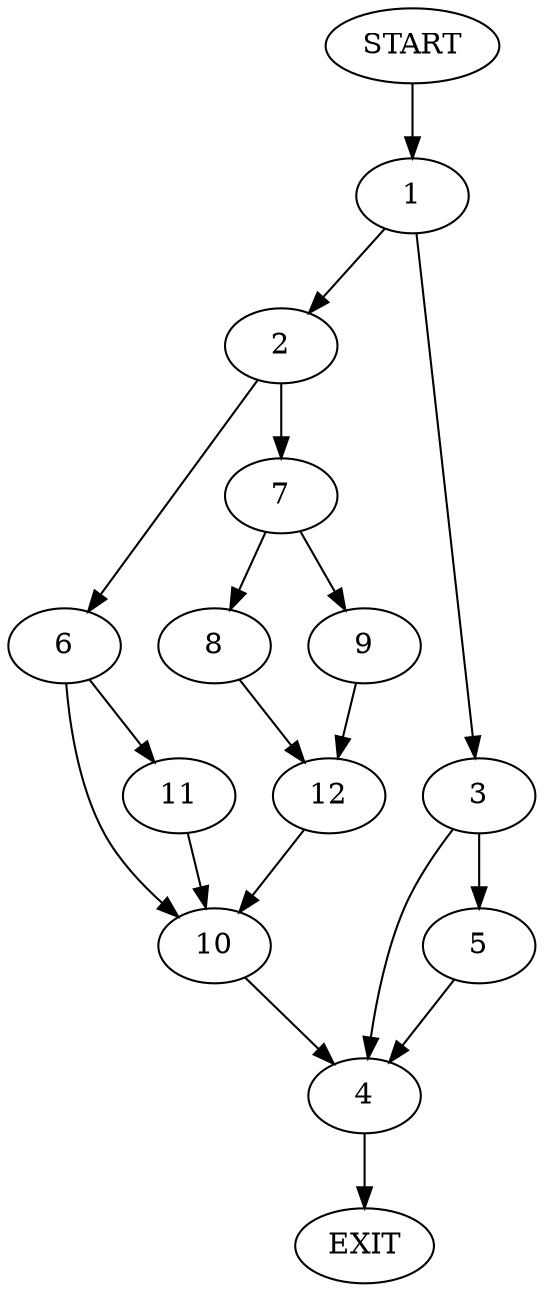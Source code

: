 digraph {
0 [label="START"]
13 [label="EXIT"]
0 -> 1
1 -> 2
1 -> 3
3 -> 4
3 -> 5
2 -> 6
2 -> 7
7 -> 8
7 -> 9
6 -> 10
6 -> 11
8 -> 12
9 -> 12
12 -> 10
10 -> 4
11 -> 10
4 -> 13
5 -> 4
}
